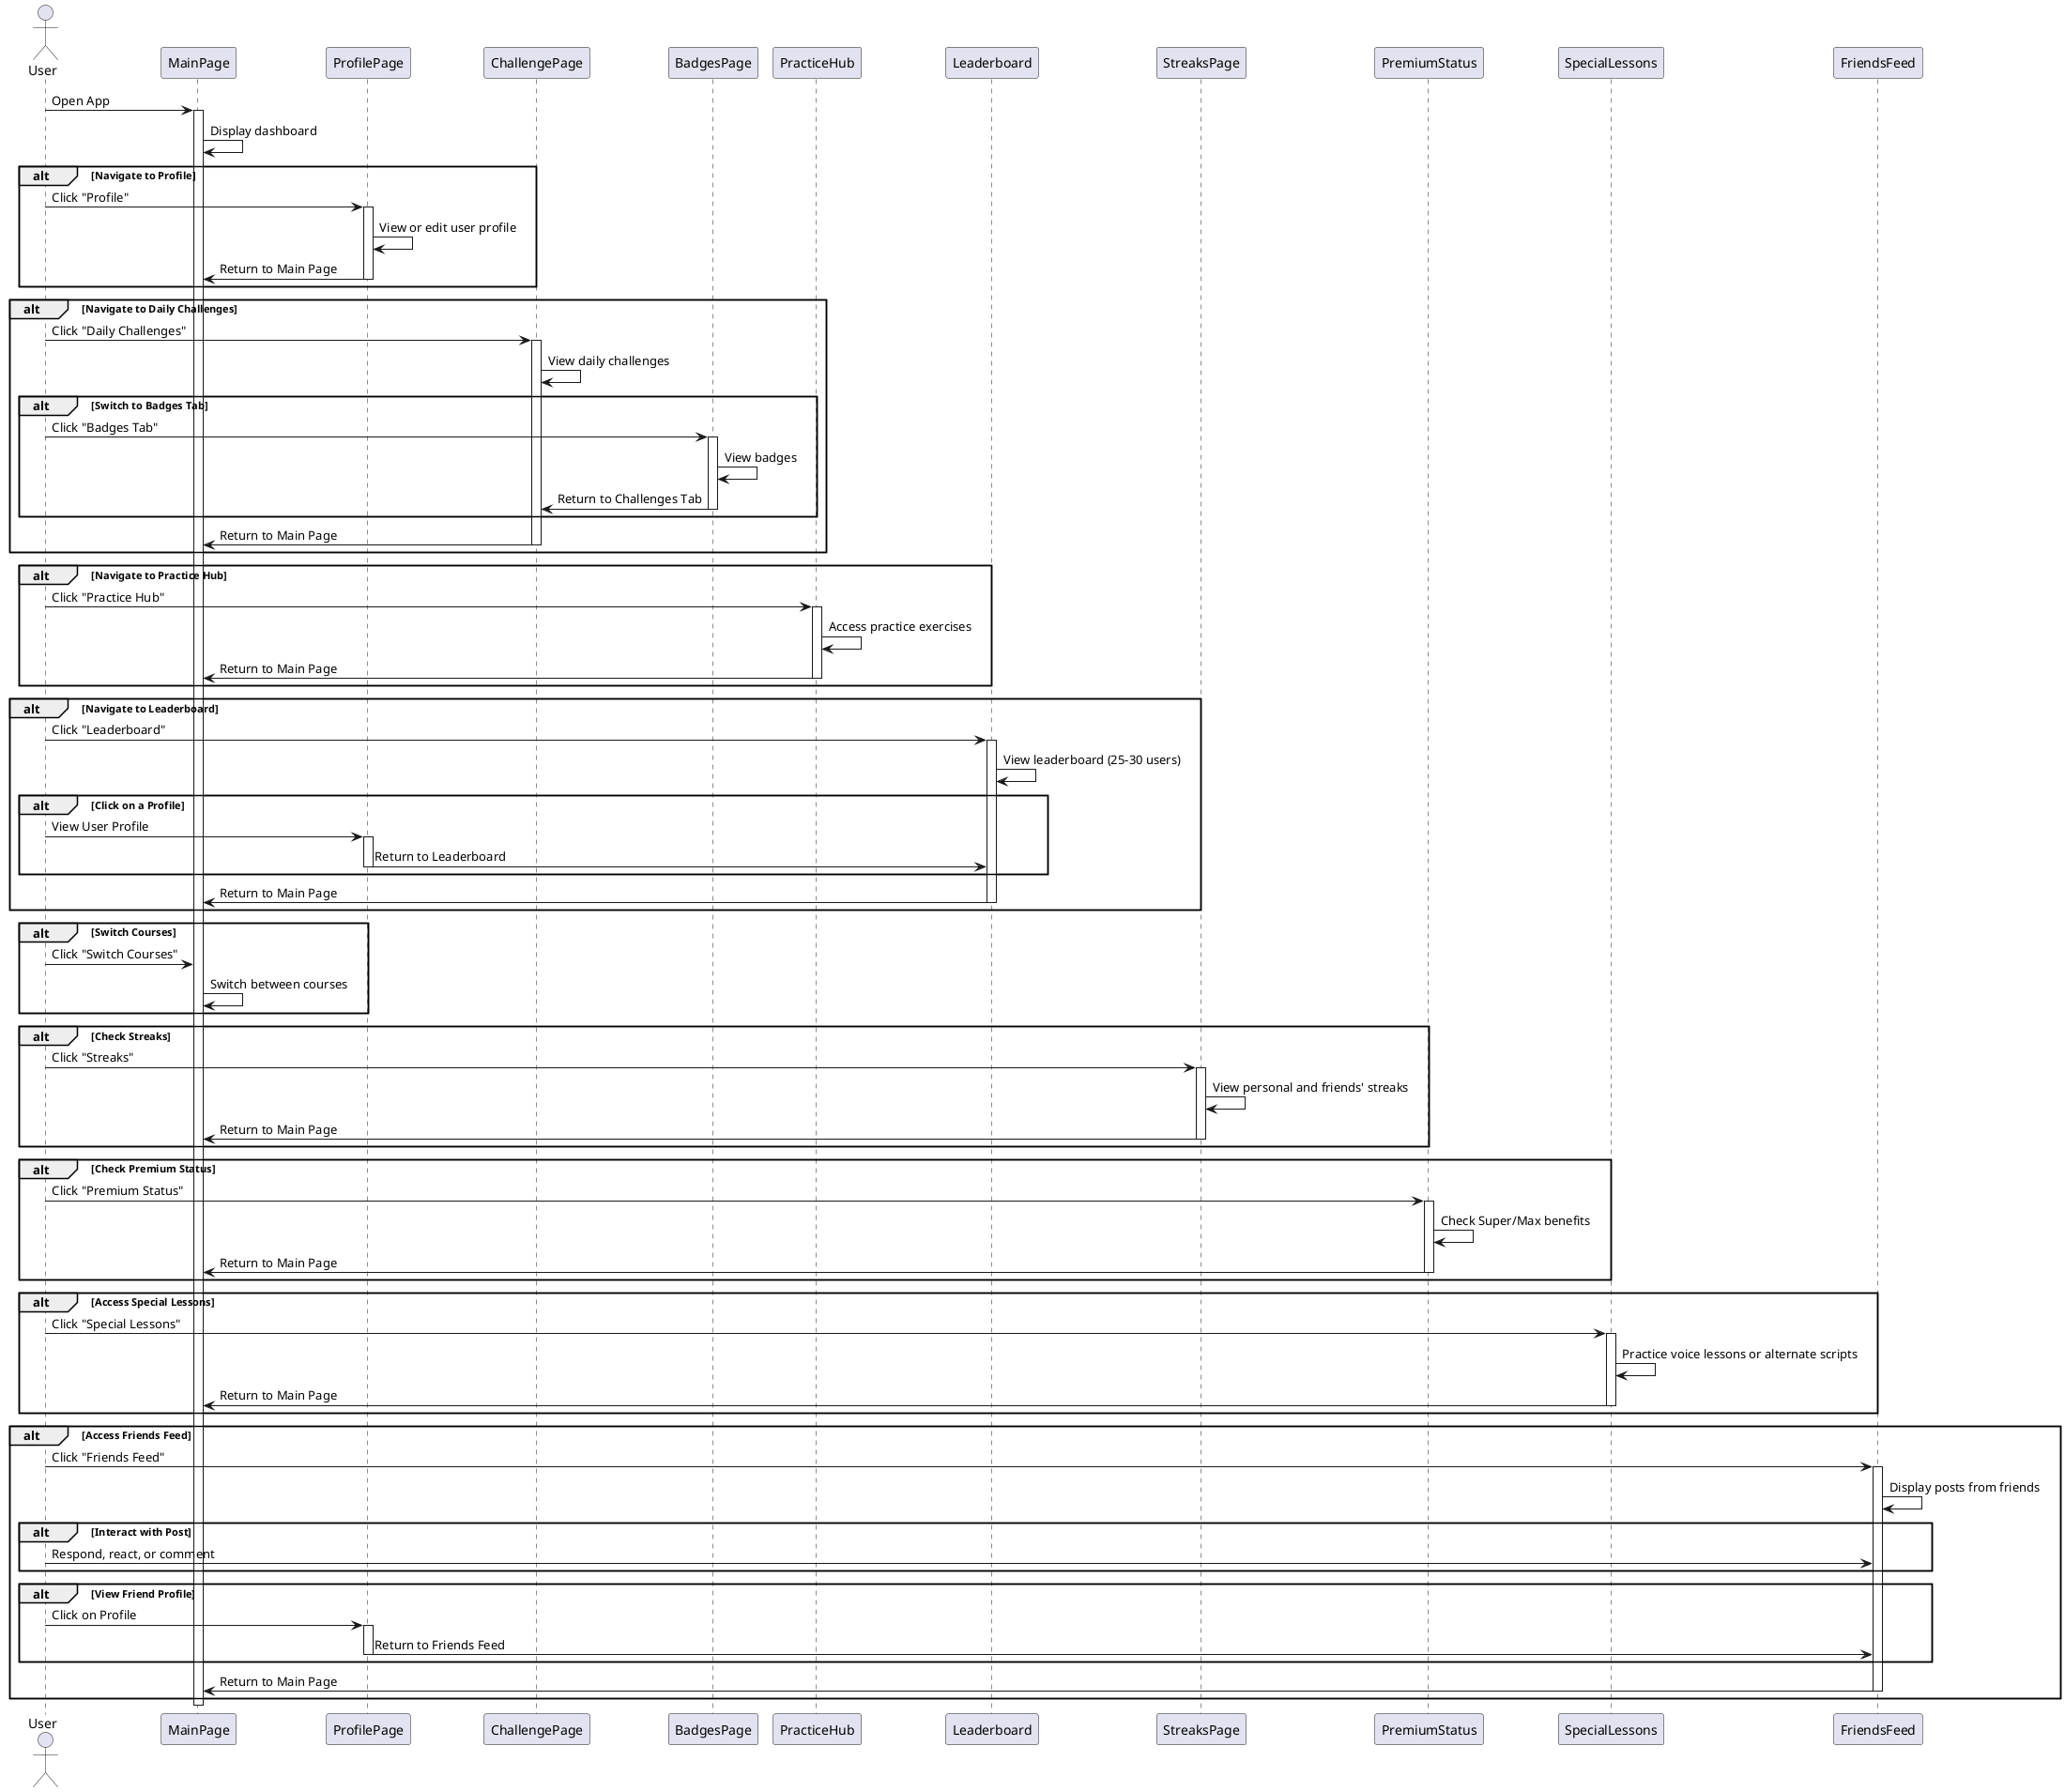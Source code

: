 @startuml

actor User

User -> MainPage : Open App
activate MainPage

MainPage -> MainPage : Display dashboard

alt Navigate to Profile
    User -> ProfilePage : Click "Profile"
    activate ProfilePage
    ProfilePage -> ProfilePage : View or edit user profile
    ProfilePage -> MainPage : Return to Main Page
    deactivate ProfilePage
end

alt Navigate to Daily Challenges
    User -> ChallengePage : Click "Daily Challenges"
    activate ChallengePage
    ChallengePage -> ChallengePage : View daily challenges
    alt Switch to Badges Tab
        User -> BadgesPage : Click "Badges Tab"
        activate BadgesPage
        BadgesPage -> BadgesPage : View badges
        BadgesPage -> ChallengePage : Return to Challenges Tab
        deactivate BadgesPage
    end
    ChallengePage -> MainPage : Return to Main Page
    deactivate ChallengePage
end

alt Navigate to Practice Hub
    User -> PracticeHub : Click "Practice Hub"
    activate PracticeHub
    PracticeHub -> PracticeHub : Access practice exercises
    PracticeHub -> MainPage : Return to Main Page
    deactivate PracticeHub
end

alt Navigate to Leaderboard
    User -> Leaderboard : Click "Leaderboard"
    activate Leaderboard
    Leaderboard -> Leaderboard : View leaderboard (25-30 users)
    alt Click on a Profile
        User -> ProfilePage : View User Profile
        activate ProfilePage
        ProfilePage -> Leaderboard : Return to Leaderboard
        deactivate ProfilePage
    end
    Leaderboard -> MainPage : Return to Main Page
    deactivate Leaderboard
end

alt Switch Courses
    User -> MainPage : Click "Switch Courses"
    MainPage -> MainPage : Switch between courses
end

alt Check Streaks
    User -> StreaksPage : Click "Streaks"
    activate StreaksPage
    StreaksPage -> StreaksPage : View personal and friends' streaks
    StreaksPage -> MainPage : Return to Main Page
    deactivate StreaksPage
end

alt Check Premium Status
    User -> PremiumStatus : Click "Premium Status"
    activate PremiumStatus
    PremiumStatus -> PremiumStatus : Check Super/Max benefits
    PremiumStatus -> MainPage : Return to Main Page
    deactivate PremiumStatus
end

alt Access Special Lessons
    User -> SpecialLessons : Click "Special Lessons"
    activate SpecialLessons
    SpecialLessons -> SpecialLessons : Practice voice lessons or alternate scripts
    SpecialLessons -> MainPage : Return to Main Page
    deactivate SpecialLessons
end

alt Access Friends Feed
    User -> FriendsFeed : Click "Friends Feed"
    activate FriendsFeed
    FriendsFeed -> FriendsFeed : Display posts from friends
    alt Interact with Post
        User -> FriendsFeed : Respond, react, or comment
    end
    alt View Friend Profile
        User -> ProfilePage : Click on Profile
        activate ProfilePage
        ProfilePage -> FriendsFeed : Return to Friends Feed
        deactivate ProfilePage
    end
    FriendsFeed -> MainPage : Return to Main Page
    deactivate FriendsFeed
end

deactivate MainPage

@enduml
